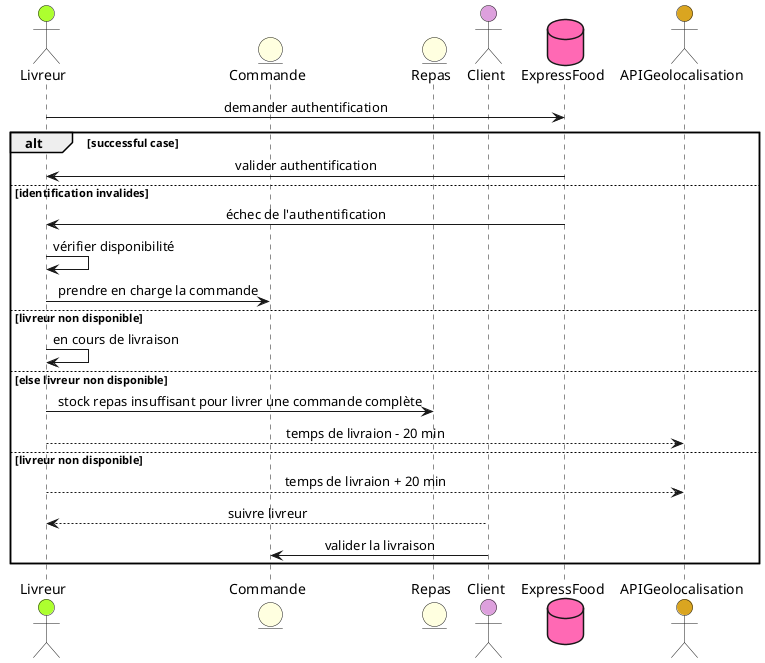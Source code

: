 @startuml ClientSequence

skinparam responseMessageBelowArrow true
skinparam SequenceMessageAlignment center

actor Livreur as Livreur #GreenYellow

entity Commande as Commande #LightYellow
entity Repas as Repas #LightYellow

actor Client as Client #Plum

database ExpressFood as ExpressFood #HotPink
actor APIGeolocalisation as APIGeolocalisation #GoldenRod

Livreur -> ExpressFood: demander authentification
alt successful case
ExpressFood -> Livreur: valider authentification 
else identification invalides
ExpressFood -> Livreur: échec de l'authentification 

Livreur -> Livreur: vérifier disponibilité
Livreur -> Commande: prendre en charge la commande
else livreur non disponible
Livreur -> Livreur: en cours de livraison
else else livreur non disponible
Livreur -> Repas: stock repas insuffisant pour livrer une commande complète

Livreur --> APIGeolocalisation: temps de livraion - 20 min
else livreur non disponible 
Livreur --> APIGeolocalisation: temps de livraion + 20 min

Client --> Livreur: suivre livreur
Client -> Commande: valider la livraison

end
@enduml